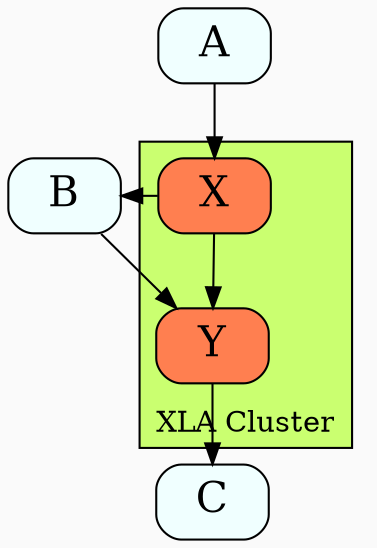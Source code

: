 digraph {
  graph[bgcolor=gray98,compound=true]
  node[fontsize=20,shape=box,fillcolor=azure, style="filled,rounded"]

  subgraph cluster_0 {
    label="XLA Cluster";labelloc="b"
    style=filled
    fillcolor=darkolivegreen1
    color=black
    X[fillcolor=coral]
    Y[fillcolor=coral]
  }

  A -> X
  X -> B
  B -> Y
  X -> Y
  Y -> C
}
